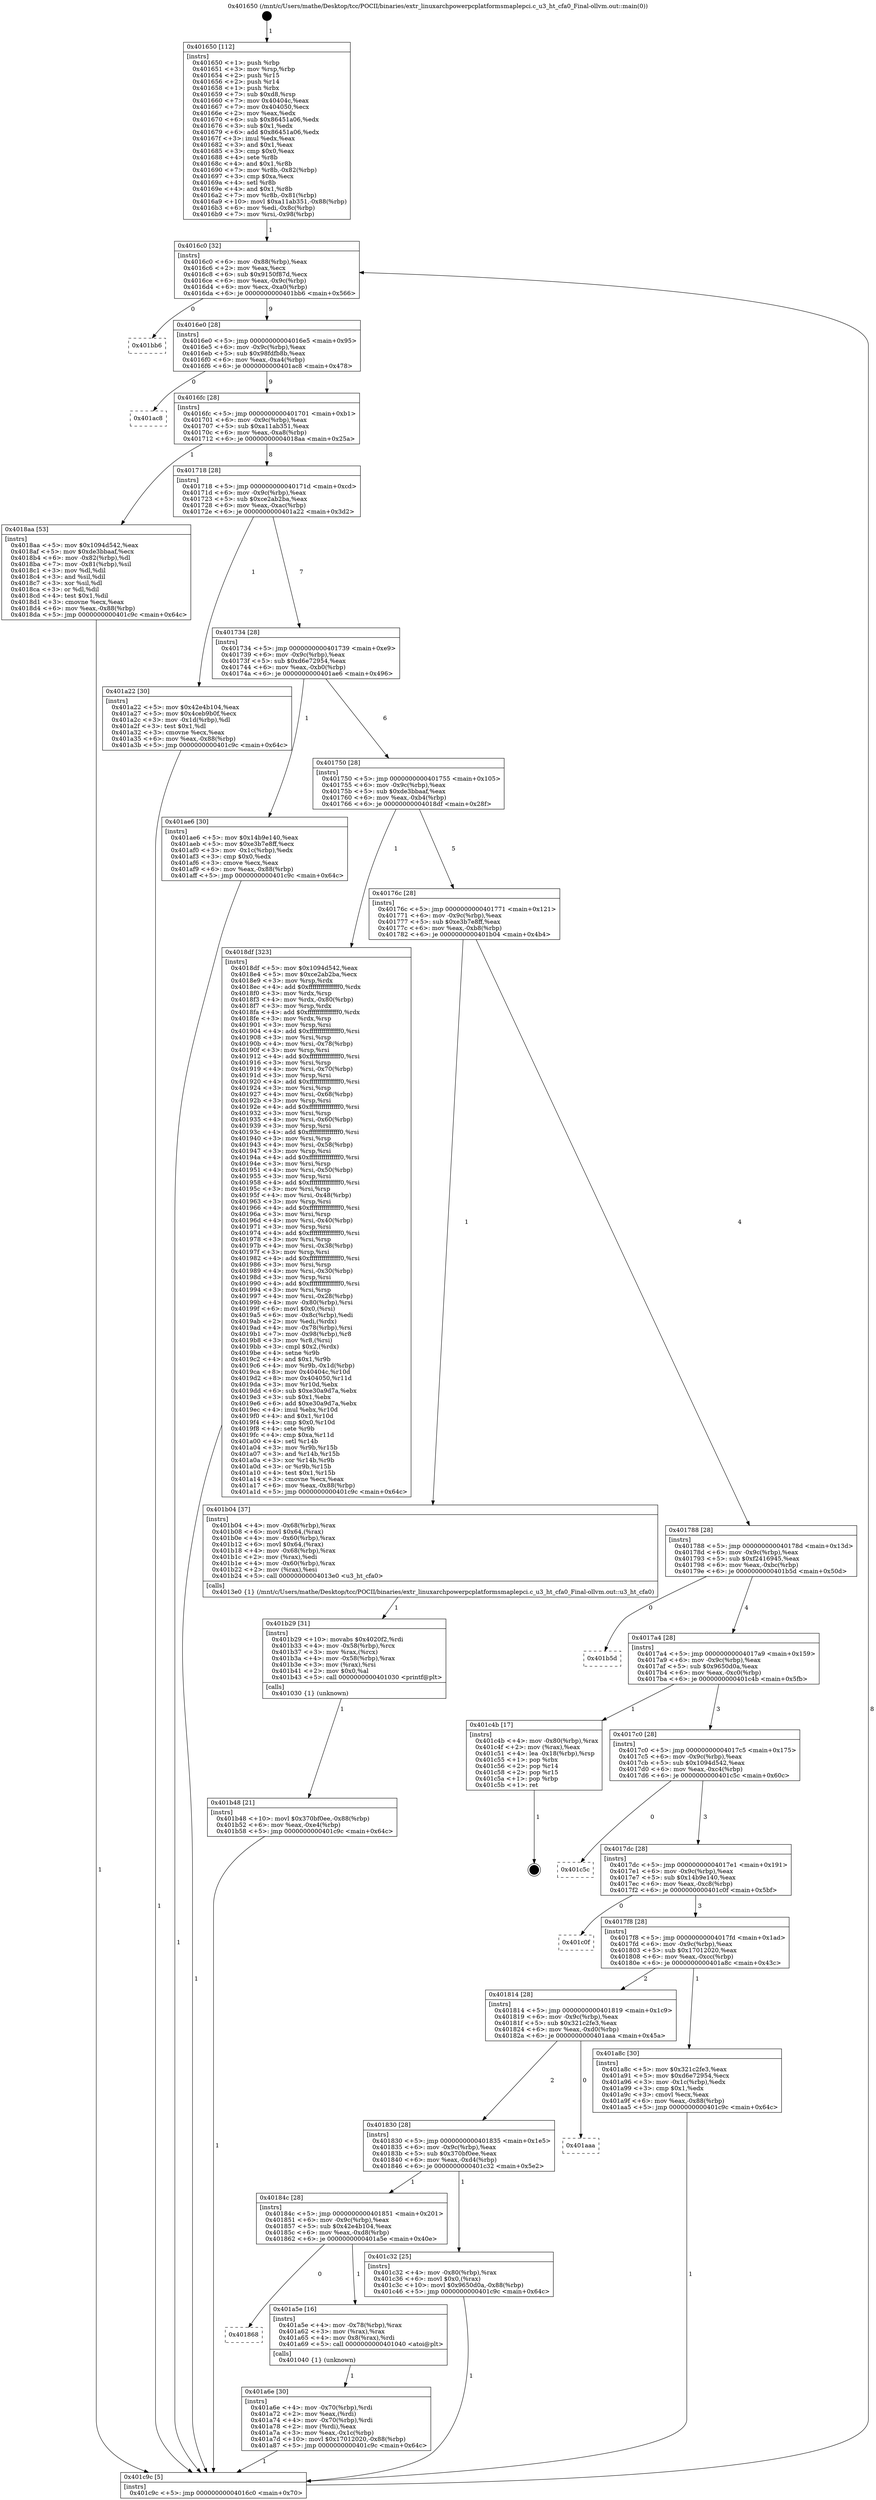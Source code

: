 digraph "0x401650" {
  label = "0x401650 (/mnt/c/Users/mathe/Desktop/tcc/POCII/binaries/extr_linuxarchpowerpcplatformsmaplepci.c_u3_ht_cfa0_Final-ollvm.out::main(0))"
  labelloc = "t"
  node[shape=record]

  Entry [label="",width=0.3,height=0.3,shape=circle,fillcolor=black,style=filled]
  "0x4016c0" [label="{
     0x4016c0 [32]\l
     | [instrs]\l
     &nbsp;&nbsp;0x4016c0 \<+6\>: mov -0x88(%rbp),%eax\l
     &nbsp;&nbsp;0x4016c6 \<+2\>: mov %eax,%ecx\l
     &nbsp;&nbsp;0x4016c8 \<+6\>: sub $0x9150f87d,%ecx\l
     &nbsp;&nbsp;0x4016ce \<+6\>: mov %eax,-0x9c(%rbp)\l
     &nbsp;&nbsp;0x4016d4 \<+6\>: mov %ecx,-0xa0(%rbp)\l
     &nbsp;&nbsp;0x4016da \<+6\>: je 0000000000401bb6 \<main+0x566\>\l
  }"]
  "0x401bb6" [label="{
     0x401bb6\l
  }", style=dashed]
  "0x4016e0" [label="{
     0x4016e0 [28]\l
     | [instrs]\l
     &nbsp;&nbsp;0x4016e0 \<+5\>: jmp 00000000004016e5 \<main+0x95\>\l
     &nbsp;&nbsp;0x4016e5 \<+6\>: mov -0x9c(%rbp),%eax\l
     &nbsp;&nbsp;0x4016eb \<+5\>: sub $0x98fdfb8b,%eax\l
     &nbsp;&nbsp;0x4016f0 \<+6\>: mov %eax,-0xa4(%rbp)\l
     &nbsp;&nbsp;0x4016f6 \<+6\>: je 0000000000401ac8 \<main+0x478\>\l
  }"]
  Exit [label="",width=0.3,height=0.3,shape=circle,fillcolor=black,style=filled,peripheries=2]
  "0x401ac8" [label="{
     0x401ac8\l
  }", style=dashed]
  "0x4016fc" [label="{
     0x4016fc [28]\l
     | [instrs]\l
     &nbsp;&nbsp;0x4016fc \<+5\>: jmp 0000000000401701 \<main+0xb1\>\l
     &nbsp;&nbsp;0x401701 \<+6\>: mov -0x9c(%rbp),%eax\l
     &nbsp;&nbsp;0x401707 \<+5\>: sub $0xa11ab351,%eax\l
     &nbsp;&nbsp;0x40170c \<+6\>: mov %eax,-0xa8(%rbp)\l
     &nbsp;&nbsp;0x401712 \<+6\>: je 00000000004018aa \<main+0x25a\>\l
  }"]
  "0x401b48" [label="{
     0x401b48 [21]\l
     | [instrs]\l
     &nbsp;&nbsp;0x401b48 \<+10\>: movl $0x370bf0ee,-0x88(%rbp)\l
     &nbsp;&nbsp;0x401b52 \<+6\>: mov %eax,-0xe4(%rbp)\l
     &nbsp;&nbsp;0x401b58 \<+5\>: jmp 0000000000401c9c \<main+0x64c\>\l
  }"]
  "0x4018aa" [label="{
     0x4018aa [53]\l
     | [instrs]\l
     &nbsp;&nbsp;0x4018aa \<+5\>: mov $0x1094d542,%eax\l
     &nbsp;&nbsp;0x4018af \<+5\>: mov $0xde3bbaaf,%ecx\l
     &nbsp;&nbsp;0x4018b4 \<+6\>: mov -0x82(%rbp),%dl\l
     &nbsp;&nbsp;0x4018ba \<+7\>: mov -0x81(%rbp),%sil\l
     &nbsp;&nbsp;0x4018c1 \<+3\>: mov %dl,%dil\l
     &nbsp;&nbsp;0x4018c4 \<+3\>: and %sil,%dil\l
     &nbsp;&nbsp;0x4018c7 \<+3\>: xor %sil,%dl\l
     &nbsp;&nbsp;0x4018ca \<+3\>: or %dl,%dil\l
     &nbsp;&nbsp;0x4018cd \<+4\>: test $0x1,%dil\l
     &nbsp;&nbsp;0x4018d1 \<+3\>: cmovne %ecx,%eax\l
     &nbsp;&nbsp;0x4018d4 \<+6\>: mov %eax,-0x88(%rbp)\l
     &nbsp;&nbsp;0x4018da \<+5\>: jmp 0000000000401c9c \<main+0x64c\>\l
  }"]
  "0x401718" [label="{
     0x401718 [28]\l
     | [instrs]\l
     &nbsp;&nbsp;0x401718 \<+5\>: jmp 000000000040171d \<main+0xcd\>\l
     &nbsp;&nbsp;0x40171d \<+6\>: mov -0x9c(%rbp),%eax\l
     &nbsp;&nbsp;0x401723 \<+5\>: sub $0xce2ab2ba,%eax\l
     &nbsp;&nbsp;0x401728 \<+6\>: mov %eax,-0xac(%rbp)\l
     &nbsp;&nbsp;0x40172e \<+6\>: je 0000000000401a22 \<main+0x3d2\>\l
  }"]
  "0x401c9c" [label="{
     0x401c9c [5]\l
     | [instrs]\l
     &nbsp;&nbsp;0x401c9c \<+5\>: jmp 00000000004016c0 \<main+0x70\>\l
  }"]
  "0x401650" [label="{
     0x401650 [112]\l
     | [instrs]\l
     &nbsp;&nbsp;0x401650 \<+1\>: push %rbp\l
     &nbsp;&nbsp;0x401651 \<+3\>: mov %rsp,%rbp\l
     &nbsp;&nbsp;0x401654 \<+2\>: push %r15\l
     &nbsp;&nbsp;0x401656 \<+2\>: push %r14\l
     &nbsp;&nbsp;0x401658 \<+1\>: push %rbx\l
     &nbsp;&nbsp;0x401659 \<+7\>: sub $0xd8,%rsp\l
     &nbsp;&nbsp;0x401660 \<+7\>: mov 0x40404c,%eax\l
     &nbsp;&nbsp;0x401667 \<+7\>: mov 0x404050,%ecx\l
     &nbsp;&nbsp;0x40166e \<+2\>: mov %eax,%edx\l
     &nbsp;&nbsp;0x401670 \<+6\>: sub $0x86451a06,%edx\l
     &nbsp;&nbsp;0x401676 \<+3\>: sub $0x1,%edx\l
     &nbsp;&nbsp;0x401679 \<+6\>: add $0x86451a06,%edx\l
     &nbsp;&nbsp;0x40167f \<+3\>: imul %edx,%eax\l
     &nbsp;&nbsp;0x401682 \<+3\>: and $0x1,%eax\l
     &nbsp;&nbsp;0x401685 \<+3\>: cmp $0x0,%eax\l
     &nbsp;&nbsp;0x401688 \<+4\>: sete %r8b\l
     &nbsp;&nbsp;0x40168c \<+4\>: and $0x1,%r8b\l
     &nbsp;&nbsp;0x401690 \<+7\>: mov %r8b,-0x82(%rbp)\l
     &nbsp;&nbsp;0x401697 \<+3\>: cmp $0xa,%ecx\l
     &nbsp;&nbsp;0x40169a \<+4\>: setl %r8b\l
     &nbsp;&nbsp;0x40169e \<+4\>: and $0x1,%r8b\l
     &nbsp;&nbsp;0x4016a2 \<+7\>: mov %r8b,-0x81(%rbp)\l
     &nbsp;&nbsp;0x4016a9 \<+10\>: movl $0xa11ab351,-0x88(%rbp)\l
     &nbsp;&nbsp;0x4016b3 \<+6\>: mov %edi,-0x8c(%rbp)\l
     &nbsp;&nbsp;0x4016b9 \<+7\>: mov %rsi,-0x98(%rbp)\l
  }"]
  "0x401b29" [label="{
     0x401b29 [31]\l
     | [instrs]\l
     &nbsp;&nbsp;0x401b29 \<+10\>: movabs $0x4020f2,%rdi\l
     &nbsp;&nbsp;0x401b33 \<+4\>: mov -0x58(%rbp),%rcx\l
     &nbsp;&nbsp;0x401b37 \<+3\>: mov %rax,(%rcx)\l
     &nbsp;&nbsp;0x401b3a \<+4\>: mov -0x58(%rbp),%rax\l
     &nbsp;&nbsp;0x401b3e \<+3\>: mov (%rax),%rsi\l
     &nbsp;&nbsp;0x401b41 \<+2\>: mov $0x0,%al\l
     &nbsp;&nbsp;0x401b43 \<+5\>: call 0000000000401030 \<printf@plt\>\l
     | [calls]\l
     &nbsp;&nbsp;0x401030 \{1\} (unknown)\l
  }"]
  "0x401a22" [label="{
     0x401a22 [30]\l
     | [instrs]\l
     &nbsp;&nbsp;0x401a22 \<+5\>: mov $0x42e4b104,%eax\l
     &nbsp;&nbsp;0x401a27 \<+5\>: mov $0x4ceb9b0f,%ecx\l
     &nbsp;&nbsp;0x401a2c \<+3\>: mov -0x1d(%rbp),%dl\l
     &nbsp;&nbsp;0x401a2f \<+3\>: test $0x1,%dl\l
     &nbsp;&nbsp;0x401a32 \<+3\>: cmovne %ecx,%eax\l
     &nbsp;&nbsp;0x401a35 \<+6\>: mov %eax,-0x88(%rbp)\l
     &nbsp;&nbsp;0x401a3b \<+5\>: jmp 0000000000401c9c \<main+0x64c\>\l
  }"]
  "0x401734" [label="{
     0x401734 [28]\l
     | [instrs]\l
     &nbsp;&nbsp;0x401734 \<+5\>: jmp 0000000000401739 \<main+0xe9\>\l
     &nbsp;&nbsp;0x401739 \<+6\>: mov -0x9c(%rbp),%eax\l
     &nbsp;&nbsp;0x40173f \<+5\>: sub $0xd6e72954,%eax\l
     &nbsp;&nbsp;0x401744 \<+6\>: mov %eax,-0xb0(%rbp)\l
     &nbsp;&nbsp;0x40174a \<+6\>: je 0000000000401ae6 \<main+0x496\>\l
  }"]
  "0x401a6e" [label="{
     0x401a6e [30]\l
     | [instrs]\l
     &nbsp;&nbsp;0x401a6e \<+4\>: mov -0x70(%rbp),%rdi\l
     &nbsp;&nbsp;0x401a72 \<+2\>: mov %eax,(%rdi)\l
     &nbsp;&nbsp;0x401a74 \<+4\>: mov -0x70(%rbp),%rdi\l
     &nbsp;&nbsp;0x401a78 \<+2\>: mov (%rdi),%eax\l
     &nbsp;&nbsp;0x401a7a \<+3\>: mov %eax,-0x1c(%rbp)\l
     &nbsp;&nbsp;0x401a7d \<+10\>: movl $0x17012020,-0x88(%rbp)\l
     &nbsp;&nbsp;0x401a87 \<+5\>: jmp 0000000000401c9c \<main+0x64c\>\l
  }"]
  "0x401ae6" [label="{
     0x401ae6 [30]\l
     | [instrs]\l
     &nbsp;&nbsp;0x401ae6 \<+5\>: mov $0x14b9e140,%eax\l
     &nbsp;&nbsp;0x401aeb \<+5\>: mov $0xe3b7e8ff,%ecx\l
     &nbsp;&nbsp;0x401af0 \<+3\>: mov -0x1c(%rbp),%edx\l
     &nbsp;&nbsp;0x401af3 \<+3\>: cmp $0x0,%edx\l
     &nbsp;&nbsp;0x401af6 \<+3\>: cmove %ecx,%eax\l
     &nbsp;&nbsp;0x401af9 \<+6\>: mov %eax,-0x88(%rbp)\l
     &nbsp;&nbsp;0x401aff \<+5\>: jmp 0000000000401c9c \<main+0x64c\>\l
  }"]
  "0x401750" [label="{
     0x401750 [28]\l
     | [instrs]\l
     &nbsp;&nbsp;0x401750 \<+5\>: jmp 0000000000401755 \<main+0x105\>\l
     &nbsp;&nbsp;0x401755 \<+6\>: mov -0x9c(%rbp),%eax\l
     &nbsp;&nbsp;0x40175b \<+5\>: sub $0xde3bbaaf,%eax\l
     &nbsp;&nbsp;0x401760 \<+6\>: mov %eax,-0xb4(%rbp)\l
     &nbsp;&nbsp;0x401766 \<+6\>: je 00000000004018df \<main+0x28f\>\l
  }"]
  "0x401868" [label="{
     0x401868\l
  }", style=dashed]
  "0x4018df" [label="{
     0x4018df [323]\l
     | [instrs]\l
     &nbsp;&nbsp;0x4018df \<+5\>: mov $0x1094d542,%eax\l
     &nbsp;&nbsp;0x4018e4 \<+5\>: mov $0xce2ab2ba,%ecx\l
     &nbsp;&nbsp;0x4018e9 \<+3\>: mov %rsp,%rdx\l
     &nbsp;&nbsp;0x4018ec \<+4\>: add $0xfffffffffffffff0,%rdx\l
     &nbsp;&nbsp;0x4018f0 \<+3\>: mov %rdx,%rsp\l
     &nbsp;&nbsp;0x4018f3 \<+4\>: mov %rdx,-0x80(%rbp)\l
     &nbsp;&nbsp;0x4018f7 \<+3\>: mov %rsp,%rdx\l
     &nbsp;&nbsp;0x4018fa \<+4\>: add $0xfffffffffffffff0,%rdx\l
     &nbsp;&nbsp;0x4018fe \<+3\>: mov %rdx,%rsp\l
     &nbsp;&nbsp;0x401901 \<+3\>: mov %rsp,%rsi\l
     &nbsp;&nbsp;0x401904 \<+4\>: add $0xfffffffffffffff0,%rsi\l
     &nbsp;&nbsp;0x401908 \<+3\>: mov %rsi,%rsp\l
     &nbsp;&nbsp;0x40190b \<+4\>: mov %rsi,-0x78(%rbp)\l
     &nbsp;&nbsp;0x40190f \<+3\>: mov %rsp,%rsi\l
     &nbsp;&nbsp;0x401912 \<+4\>: add $0xfffffffffffffff0,%rsi\l
     &nbsp;&nbsp;0x401916 \<+3\>: mov %rsi,%rsp\l
     &nbsp;&nbsp;0x401919 \<+4\>: mov %rsi,-0x70(%rbp)\l
     &nbsp;&nbsp;0x40191d \<+3\>: mov %rsp,%rsi\l
     &nbsp;&nbsp;0x401920 \<+4\>: add $0xfffffffffffffff0,%rsi\l
     &nbsp;&nbsp;0x401924 \<+3\>: mov %rsi,%rsp\l
     &nbsp;&nbsp;0x401927 \<+4\>: mov %rsi,-0x68(%rbp)\l
     &nbsp;&nbsp;0x40192b \<+3\>: mov %rsp,%rsi\l
     &nbsp;&nbsp;0x40192e \<+4\>: add $0xfffffffffffffff0,%rsi\l
     &nbsp;&nbsp;0x401932 \<+3\>: mov %rsi,%rsp\l
     &nbsp;&nbsp;0x401935 \<+4\>: mov %rsi,-0x60(%rbp)\l
     &nbsp;&nbsp;0x401939 \<+3\>: mov %rsp,%rsi\l
     &nbsp;&nbsp;0x40193c \<+4\>: add $0xfffffffffffffff0,%rsi\l
     &nbsp;&nbsp;0x401940 \<+3\>: mov %rsi,%rsp\l
     &nbsp;&nbsp;0x401943 \<+4\>: mov %rsi,-0x58(%rbp)\l
     &nbsp;&nbsp;0x401947 \<+3\>: mov %rsp,%rsi\l
     &nbsp;&nbsp;0x40194a \<+4\>: add $0xfffffffffffffff0,%rsi\l
     &nbsp;&nbsp;0x40194e \<+3\>: mov %rsi,%rsp\l
     &nbsp;&nbsp;0x401951 \<+4\>: mov %rsi,-0x50(%rbp)\l
     &nbsp;&nbsp;0x401955 \<+3\>: mov %rsp,%rsi\l
     &nbsp;&nbsp;0x401958 \<+4\>: add $0xfffffffffffffff0,%rsi\l
     &nbsp;&nbsp;0x40195c \<+3\>: mov %rsi,%rsp\l
     &nbsp;&nbsp;0x40195f \<+4\>: mov %rsi,-0x48(%rbp)\l
     &nbsp;&nbsp;0x401963 \<+3\>: mov %rsp,%rsi\l
     &nbsp;&nbsp;0x401966 \<+4\>: add $0xfffffffffffffff0,%rsi\l
     &nbsp;&nbsp;0x40196a \<+3\>: mov %rsi,%rsp\l
     &nbsp;&nbsp;0x40196d \<+4\>: mov %rsi,-0x40(%rbp)\l
     &nbsp;&nbsp;0x401971 \<+3\>: mov %rsp,%rsi\l
     &nbsp;&nbsp;0x401974 \<+4\>: add $0xfffffffffffffff0,%rsi\l
     &nbsp;&nbsp;0x401978 \<+3\>: mov %rsi,%rsp\l
     &nbsp;&nbsp;0x40197b \<+4\>: mov %rsi,-0x38(%rbp)\l
     &nbsp;&nbsp;0x40197f \<+3\>: mov %rsp,%rsi\l
     &nbsp;&nbsp;0x401982 \<+4\>: add $0xfffffffffffffff0,%rsi\l
     &nbsp;&nbsp;0x401986 \<+3\>: mov %rsi,%rsp\l
     &nbsp;&nbsp;0x401989 \<+4\>: mov %rsi,-0x30(%rbp)\l
     &nbsp;&nbsp;0x40198d \<+3\>: mov %rsp,%rsi\l
     &nbsp;&nbsp;0x401990 \<+4\>: add $0xfffffffffffffff0,%rsi\l
     &nbsp;&nbsp;0x401994 \<+3\>: mov %rsi,%rsp\l
     &nbsp;&nbsp;0x401997 \<+4\>: mov %rsi,-0x28(%rbp)\l
     &nbsp;&nbsp;0x40199b \<+4\>: mov -0x80(%rbp),%rsi\l
     &nbsp;&nbsp;0x40199f \<+6\>: movl $0x0,(%rsi)\l
     &nbsp;&nbsp;0x4019a5 \<+6\>: mov -0x8c(%rbp),%edi\l
     &nbsp;&nbsp;0x4019ab \<+2\>: mov %edi,(%rdx)\l
     &nbsp;&nbsp;0x4019ad \<+4\>: mov -0x78(%rbp),%rsi\l
     &nbsp;&nbsp;0x4019b1 \<+7\>: mov -0x98(%rbp),%r8\l
     &nbsp;&nbsp;0x4019b8 \<+3\>: mov %r8,(%rsi)\l
     &nbsp;&nbsp;0x4019bb \<+3\>: cmpl $0x2,(%rdx)\l
     &nbsp;&nbsp;0x4019be \<+4\>: setne %r9b\l
     &nbsp;&nbsp;0x4019c2 \<+4\>: and $0x1,%r9b\l
     &nbsp;&nbsp;0x4019c6 \<+4\>: mov %r9b,-0x1d(%rbp)\l
     &nbsp;&nbsp;0x4019ca \<+8\>: mov 0x40404c,%r10d\l
     &nbsp;&nbsp;0x4019d2 \<+8\>: mov 0x404050,%r11d\l
     &nbsp;&nbsp;0x4019da \<+3\>: mov %r10d,%ebx\l
     &nbsp;&nbsp;0x4019dd \<+6\>: sub $0xe30a9d7a,%ebx\l
     &nbsp;&nbsp;0x4019e3 \<+3\>: sub $0x1,%ebx\l
     &nbsp;&nbsp;0x4019e6 \<+6\>: add $0xe30a9d7a,%ebx\l
     &nbsp;&nbsp;0x4019ec \<+4\>: imul %ebx,%r10d\l
     &nbsp;&nbsp;0x4019f0 \<+4\>: and $0x1,%r10d\l
     &nbsp;&nbsp;0x4019f4 \<+4\>: cmp $0x0,%r10d\l
     &nbsp;&nbsp;0x4019f8 \<+4\>: sete %r9b\l
     &nbsp;&nbsp;0x4019fc \<+4\>: cmp $0xa,%r11d\l
     &nbsp;&nbsp;0x401a00 \<+4\>: setl %r14b\l
     &nbsp;&nbsp;0x401a04 \<+3\>: mov %r9b,%r15b\l
     &nbsp;&nbsp;0x401a07 \<+3\>: and %r14b,%r15b\l
     &nbsp;&nbsp;0x401a0a \<+3\>: xor %r14b,%r9b\l
     &nbsp;&nbsp;0x401a0d \<+3\>: or %r9b,%r15b\l
     &nbsp;&nbsp;0x401a10 \<+4\>: test $0x1,%r15b\l
     &nbsp;&nbsp;0x401a14 \<+3\>: cmovne %ecx,%eax\l
     &nbsp;&nbsp;0x401a17 \<+6\>: mov %eax,-0x88(%rbp)\l
     &nbsp;&nbsp;0x401a1d \<+5\>: jmp 0000000000401c9c \<main+0x64c\>\l
  }"]
  "0x40176c" [label="{
     0x40176c [28]\l
     | [instrs]\l
     &nbsp;&nbsp;0x40176c \<+5\>: jmp 0000000000401771 \<main+0x121\>\l
     &nbsp;&nbsp;0x401771 \<+6\>: mov -0x9c(%rbp),%eax\l
     &nbsp;&nbsp;0x401777 \<+5\>: sub $0xe3b7e8ff,%eax\l
     &nbsp;&nbsp;0x40177c \<+6\>: mov %eax,-0xb8(%rbp)\l
     &nbsp;&nbsp;0x401782 \<+6\>: je 0000000000401b04 \<main+0x4b4\>\l
  }"]
  "0x401a5e" [label="{
     0x401a5e [16]\l
     | [instrs]\l
     &nbsp;&nbsp;0x401a5e \<+4\>: mov -0x78(%rbp),%rax\l
     &nbsp;&nbsp;0x401a62 \<+3\>: mov (%rax),%rax\l
     &nbsp;&nbsp;0x401a65 \<+4\>: mov 0x8(%rax),%rdi\l
     &nbsp;&nbsp;0x401a69 \<+5\>: call 0000000000401040 \<atoi@plt\>\l
     | [calls]\l
     &nbsp;&nbsp;0x401040 \{1\} (unknown)\l
  }"]
  "0x40184c" [label="{
     0x40184c [28]\l
     | [instrs]\l
     &nbsp;&nbsp;0x40184c \<+5\>: jmp 0000000000401851 \<main+0x201\>\l
     &nbsp;&nbsp;0x401851 \<+6\>: mov -0x9c(%rbp),%eax\l
     &nbsp;&nbsp;0x401857 \<+5\>: sub $0x42e4b104,%eax\l
     &nbsp;&nbsp;0x40185c \<+6\>: mov %eax,-0xd8(%rbp)\l
     &nbsp;&nbsp;0x401862 \<+6\>: je 0000000000401a5e \<main+0x40e\>\l
  }"]
  "0x401b04" [label="{
     0x401b04 [37]\l
     | [instrs]\l
     &nbsp;&nbsp;0x401b04 \<+4\>: mov -0x68(%rbp),%rax\l
     &nbsp;&nbsp;0x401b08 \<+6\>: movl $0x64,(%rax)\l
     &nbsp;&nbsp;0x401b0e \<+4\>: mov -0x60(%rbp),%rax\l
     &nbsp;&nbsp;0x401b12 \<+6\>: movl $0x64,(%rax)\l
     &nbsp;&nbsp;0x401b18 \<+4\>: mov -0x68(%rbp),%rax\l
     &nbsp;&nbsp;0x401b1c \<+2\>: mov (%rax),%edi\l
     &nbsp;&nbsp;0x401b1e \<+4\>: mov -0x60(%rbp),%rax\l
     &nbsp;&nbsp;0x401b22 \<+2\>: mov (%rax),%esi\l
     &nbsp;&nbsp;0x401b24 \<+5\>: call 00000000004013e0 \<u3_ht_cfa0\>\l
     | [calls]\l
     &nbsp;&nbsp;0x4013e0 \{1\} (/mnt/c/Users/mathe/Desktop/tcc/POCII/binaries/extr_linuxarchpowerpcplatformsmaplepci.c_u3_ht_cfa0_Final-ollvm.out::u3_ht_cfa0)\l
  }"]
  "0x401788" [label="{
     0x401788 [28]\l
     | [instrs]\l
     &nbsp;&nbsp;0x401788 \<+5\>: jmp 000000000040178d \<main+0x13d\>\l
     &nbsp;&nbsp;0x40178d \<+6\>: mov -0x9c(%rbp),%eax\l
     &nbsp;&nbsp;0x401793 \<+5\>: sub $0xf2416945,%eax\l
     &nbsp;&nbsp;0x401798 \<+6\>: mov %eax,-0xbc(%rbp)\l
     &nbsp;&nbsp;0x40179e \<+6\>: je 0000000000401b5d \<main+0x50d\>\l
  }"]
  "0x401c32" [label="{
     0x401c32 [25]\l
     | [instrs]\l
     &nbsp;&nbsp;0x401c32 \<+4\>: mov -0x80(%rbp),%rax\l
     &nbsp;&nbsp;0x401c36 \<+6\>: movl $0x0,(%rax)\l
     &nbsp;&nbsp;0x401c3c \<+10\>: movl $0x9650d0a,-0x88(%rbp)\l
     &nbsp;&nbsp;0x401c46 \<+5\>: jmp 0000000000401c9c \<main+0x64c\>\l
  }"]
  "0x401b5d" [label="{
     0x401b5d\l
  }", style=dashed]
  "0x4017a4" [label="{
     0x4017a4 [28]\l
     | [instrs]\l
     &nbsp;&nbsp;0x4017a4 \<+5\>: jmp 00000000004017a9 \<main+0x159\>\l
     &nbsp;&nbsp;0x4017a9 \<+6\>: mov -0x9c(%rbp),%eax\l
     &nbsp;&nbsp;0x4017af \<+5\>: sub $0x9650d0a,%eax\l
     &nbsp;&nbsp;0x4017b4 \<+6\>: mov %eax,-0xc0(%rbp)\l
     &nbsp;&nbsp;0x4017ba \<+6\>: je 0000000000401c4b \<main+0x5fb\>\l
  }"]
  "0x401830" [label="{
     0x401830 [28]\l
     | [instrs]\l
     &nbsp;&nbsp;0x401830 \<+5\>: jmp 0000000000401835 \<main+0x1e5\>\l
     &nbsp;&nbsp;0x401835 \<+6\>: mov -0x9c(%rbp),%eax\l
     &nbsp;&nbsp;0x40183b \<+5\>: sub $0x370bf0ee,%eax\l
     &nbsp;&nbsp;0x401840 \<+6\>: mov %eax,-0xd4(%rbp)\l
     &nbsp;&nbsp;0x401846 \<+6\>: je 0000000000401c32 \<main+0x5e2\>\l
  }"]
  "0x401c4b" [label="{
     0x401c4b [17]\l
     | [instrs]\l
     &nbsp;&nbsp;0x401c4b \<+4\>: mov -0x80(%rbp),%rax\l
     &nbsp;&nbsp;0x401c4f \<+2\>: mov (%rax),%eax\l
     &nbsp;&nbsp;0x401c51 \<+4\>: lea -0x18(%rbp),%rsp\l
     &nbsp;&nbsp;0x401c55 \<+1\>: pop %rbx\l
     &nbsp;&nbsp;0x401c56 \<+2\>: pop %r14\l
     &nbsp;&nbsp;0x401c58 \<+2\>: pop %r15\l
     &nbsp;&nbsp;0x401c5a \<+1\>: pop %rbp\l
     &nbsp;&nbsp;0x401c5b \<+1\>: ret\l
  }"]
  "0x4017c0" [label="{
     0x4017c0 [28]\l
     | [instrs]\l
     &nbsp;&nbsp;0x4017c0 \<+5\>: jmp 00000000004017c5 \<main+0x175\>\l
     &nbsp;&nbsp;0x4017c5 \<+6\>: mov -0x9c(%rbp),%eax\l
     &nbsp;&nbsp;0x4017cb \<+5\>: sub $0x1094d542,%eax\l
     &nbsp;&nbsp;0x4017d0 \<+6\>: mov %eax,-0xc4(%rbp)\l
     &nbsp;&nbsp;0x4017d6 \<+6\>: je 0000000000401c5c \<main+0x60c\>\l
  }"]
  "0x401aaa" [label="{
     0x401aaa\l
  }", style=dashed]
  "0x401c5c" [label="{
     0x401c5c\l
  }", style=dashed]
  "0x4017dc" [label="{
     0x4017dc [28]\l
     | [instrs]\l
     &nbsp;&nbsp;0x4017dc \<+5\>: jmp 00000000004017e1 \<main+0x191\>\l
     &nbsp;&nbsp;0x4017e1 \<+6\>: mov -0x9c(%rbp),%eax\l
     &nbsp;&nbsp;0x4017e7 \<+5\>: sub $0x14b9e140,%eax\l
     &nbsp;&nbsp;0x4017ec \<+6\>: mov %eax,-0xc8(%rbp)\l
     &nbsp;&nbsp;0x4017f2 \<+6\>: je 0000000000401c0f \<main+0x5bf\>\l
  }"]
  "0x401814" [label="{
     0x401814 [28]\l
     | [instrs]\l
     &nbsp;&nbsp;0x401814 \<+5\>: jmp 0000000000401819 \<main+0x1c9\>\l
     &nbsp;&nbsp;0x401819 \<+6\>: mov -0x9c(%rbp),%eax\l
     &nbsp;&nbsp;0x40181f \<+5\>: sub $0x321c2fe3,%eax\l
     &nbsp;&nbsp;0x401824 \<+6\>: mov %eax,-0xd0(%rbp)\l
     &nbsp;&nbsp;0x40182a \<+6\>: je 0000000000401aaa \<main+0x45a\>\l
  }"]
  "0x401c0f" [label="{
     0x401c0f\l
  }", style=dashed]
  "0x4017f8" [label="{
     0x4017f8 [28]\l
     | [instrs]\l
     &nbsp;&nbsp;0x4017f8 \<+5\>: jmp 00000000004017fd \<main+0x1ad\>\l
     &nbsp;&nbsp;0x4017fd \<+6\>: mov -0x9c(%rbp),%eax\l
     &nbsp;&nbsp;0x401803 \<+5\>: sub $0x17012020,%eax\l
     &nbsp;&nbsp;0x401808 \<+6\>: mov %eax,-0xcc(%rbp)\l
     &nbsp;&nbsp;0x40180e \<+6\>: je 0000000000401a8c \<main+0x43c\>\l
  }"]
  "0x401a8c" [label="{
     0x401a8c [30]\l
     | [instrs]\l
     &nbsp;&nbsp;0x401a8c \<+5\>: mov $0x321c2fe3,%eax\l
     &nbsp;&nbsp;0x401a91 \<+5\>: mov $0xd6e72954,%ecx\l
     &nbsp;&nbsp;0x401a96 \<+3\>: mov -0x1c(%rbp),%edx\l
     &nbsp;&nbsp;0x401a99 \<+3\>: cmp $0x1,%edx\l
     &nbsp;&nbsp;0x401a9c \<+3\>: cmovl %ecx,%eax\l
     &nbsp;&nbsp;0x401a9f \<+6\>: mov %eax,-0x88(%rbp)\l
     &nbsp;&nbsp;0x401aa5 \<+5\>: jmp 0000000000401c9c \<main+0x64c\>\l
  }"]
  Entry -> "0x401650" [label=" 1"]
  "0x4016c0" -> "0x401bb6" [label=" 0"]
  "0x4016c0" -> "0x4016e0" [label=" 9"]
  "0x401c4b" -> Exit [label=" 1"]
  "0x4016e0" -> "0x401ac8" [label=" 0"]
  "0x4016e0" -> "0x4016fc" [label=" 9"]
  "0x401c32" -> "0x401c9c" [label=" 1"]
  "0x4016fc" -> "0x4018aa" [label=" 1"]
  "0x4016fc" -> "0x401718" [label=" 8"]
  "0x4018aa" -> "0x401c9c" [label=" 1"]
  "0x401650" -> "0x4016c0" [label=" 1"]
  "0x401c9c" -> "0x4016c0" [label=" 8"]
  "0x401b48" -> "0x401c9c" [label=" 1"]
  "0x401718" -> "0x401a22" [label=" 1"]
  "0x401718" -> "0x401734" [label=" 7"]
  "0x401b29" -> "0x401b48" [label=" 1"]
  "0x401734" -> "0x401ae6" [label=" 1"]
  "0x401734" -> "0x401750" [label=" 6"]
  "0x401b04" -> "0x401b29" [label=" 1"]
  "0x401750" -> "0x4018df" [label=" 1"]
  "0x401750" -> "0x40176c" [label=" 5"]
  "0x401ae6" -> "0x401c9c" [label=" 1"]
  "0x4018df" -> "0x401c9c" [label=" 1"]
  "0x401a22" -> "0x401c9c" [label=" 1"]
  "0x401a8c" -> "0x401c9c" [label=" 1"]
  "0x40176c" -> "0x401b04" [label=" 1"]
  "0x40176c" -> "0x401788" [label=" 4"]
  "0x401a5e" -> "0x401a6e" [label=" 1"]
  "0x401788" -> "0x401b5d" [label=" 0"]
  "0x401788" -> "0x4017a4" [label=" 4"]
  "0x40184c" -> "0x401868" [label=" 0"]
  "0x4017a4" -> "0x401c4b" [label=" 1"]
  "0x4017a4" -> "0x4017c0" [label=" 3"]
  "0x401a6e" -> "0x401c9c" [label=" 1"]
  "0x4017c0" -> "0x401c5c" [label=" 0"]
  "0x4017c0" -> "0x4017dc" [label=" 3"]
  "0x401830" -> "0x40184c" [label=" 1"]
  "0x4017dc" -> "0x401c0f" [label=" 0"]
  "0x4017dc" -> "0x4017f8" [label=" 3"]
  "0x40184c" -> "0x401a5e" [label=" 1"]
  "0x4017f8" -> "0x401a8c" [label=" 1"]
  "0x4017f8" -> "0x401814" [label=" 2"]
  "0x401830" -> "0x401c32" [label=" 1"]
  "0x401814" -> "0x401aaa" [label=" 0"]
  "0x401814" -> "0x401830" [label=" 2"]
}
